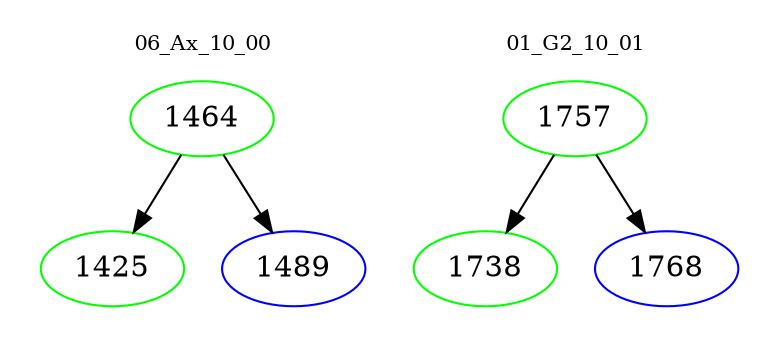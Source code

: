 digraph{
subgraph cluster_0 {
color = white
label = "06_Ax_10_00";
fontsize=10;
T0_1464 [label="1464", color="green"]
T0_1464 -> T0_1425 [color="black"]
T0_1425 [label="1425", color="green"]
T0_1464 -> T0_1489 [color="black"]
T0_1489 [label="1489", color="blue"]
}
subgraph cluster_1 {
color = white
label = "01_G2_10_01";
fontsize=10;
T1_1757 [label="1757", color="green"]
T1_1757 -> T1_1738 [color="black"]
T1_1738 [label="1738", color="green"]
T1_1757 -> T1_1768 [color="black"]
T1_1768 [label="1768", color="blue"]
}
}
